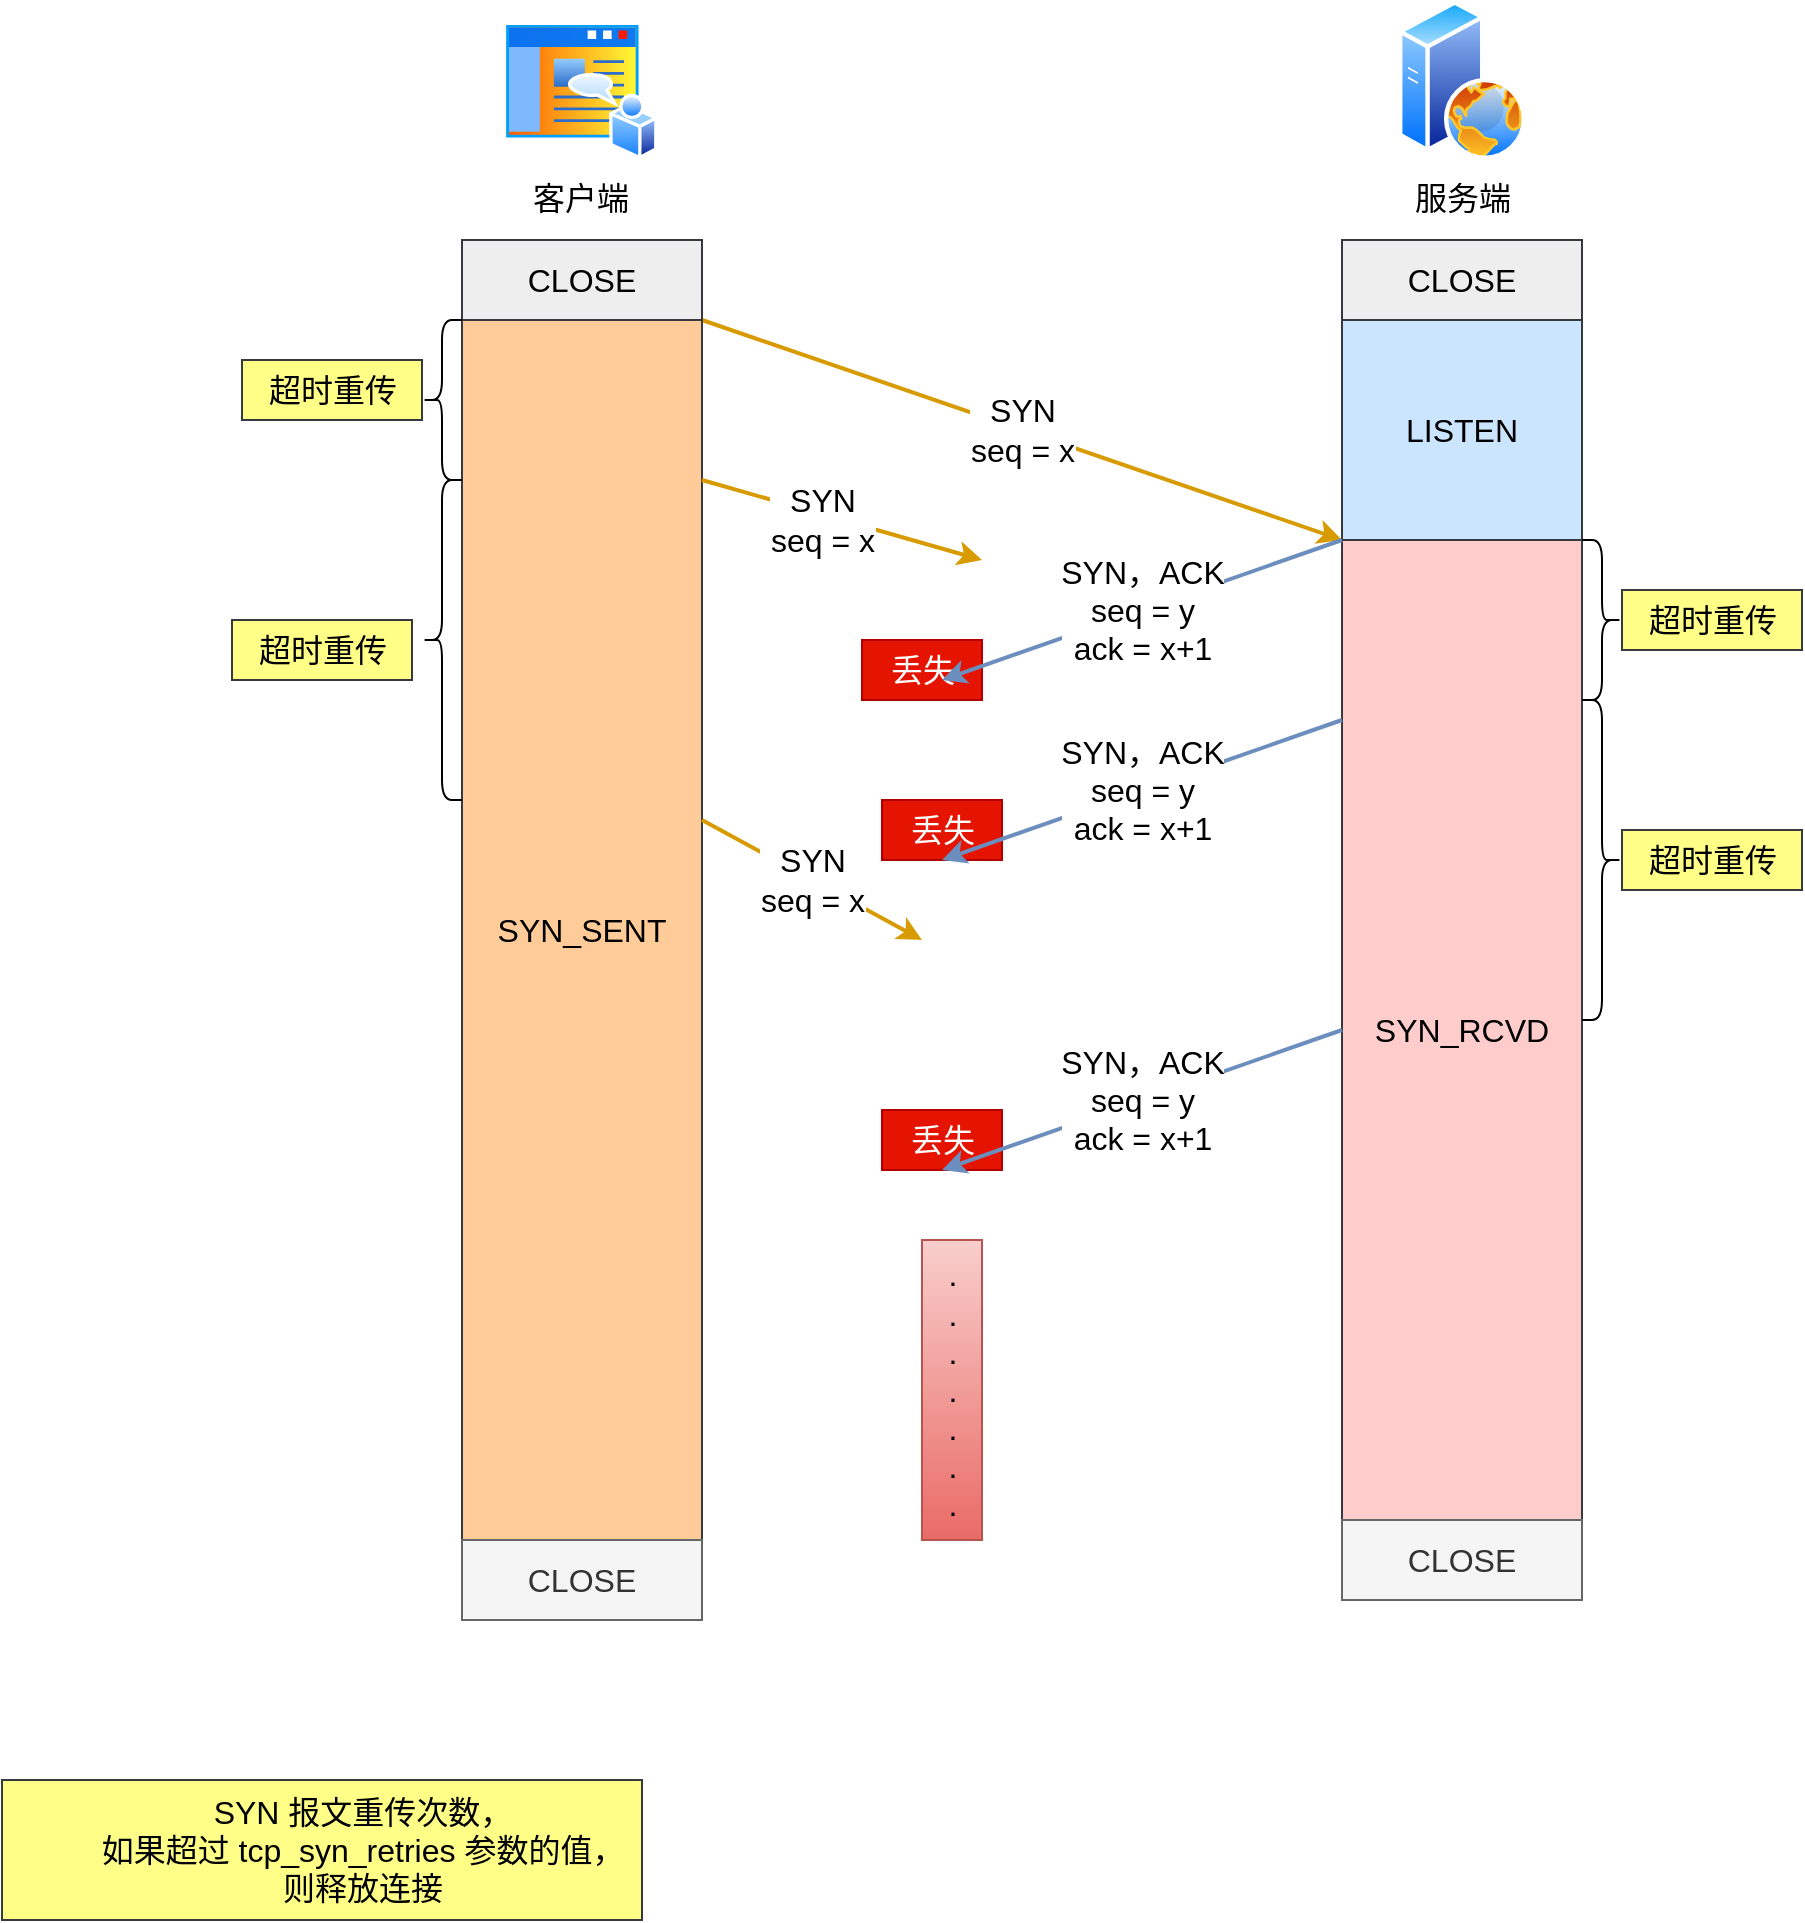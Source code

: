 <mxfile version="20.2.4" type="github">
  <diagram id="YcbZgbcO68XsaDMt3gth" name="第 1 页">
    <mxGraphModel dx="1773" dy="562" grid="1" gridSize="10" guides="1" tooltips="1" connect="1" arrows="1" fold="1" page="1" pageScale="1" pageWidth="827" pageHeight="1169" math="0" shadow="0">
      <root>
        <mxCell id="0" />
        <mxCell id="1" parent="0" />
        <mxCell id="4zzjcm8Y2lMl3Gj6XbMF-27" value="丢失" style="text;html=1;align=center;verticalAlign=middle;resizable=0;points=[];autosize=1;strokeColor=#B20000;fillColor=#e51400;fontSize=16;fontColor=#ffffff;" vertex="1" parent="1">
          <mxGeometry x="330" y="400" width="60" height="30" as="geometry" />
        </mxCell>
        <mxCell id="4zzjcm8Y2lMl3Gj6XbMF-1" value="SYN&lt;br&gt;seq = x" style="rounded=0;orthogonalLoop=1;jettySize=auto;html=1;fontSize=16;exitX=1;exitY=0;exitDx=0;exitDy=0;fillColor=#ffcd28;gradientColor=#ffa500;strokeColor=#d79b00;strokeWidth=2;entryX=0;entryY=1;entryDx=0;entryDy=0;" edge="1" parent="1" source="4zzjcm8Y2lMl3Gj6XbMF-2" target="4zzjcm8Y2lMl3Gj6XbMF-4">
          <mxGeometry relative="1" as="geometry">
            <mxPoint x="350" y="220" as="targetPoint" />
          </mxGeometry>
        </mxCell>
        <mxCell id="4zzjcm8Y2lMl3Gj6XbMF-2" value="SYN_SENT" style="rounded=0;whiteSpace=wrap;html=1;fontSize=16;fillColor=#ffcc99;strokeColor=#36393d;" vertex="1" parent="1">
          <mxGeometry x="120" y="160" width="120" height="610" as="geometry" />
        </mxCell>
        <mxCell id="4zzjcm8Y2lMl3Gj6XbMF-3" value="CLOSE" style="rounded=0;whiteSpace=wrap;html=1;fontSize=16;fillColor=#eeeeee;strokeColor=#36393d;" vertex="1" parent="1">
          <mxGeometry x="120" y="120" width="120" height="40" as="geometry" />
        </mxCell>
        <mxCell id="4zzjcm8Y2lMl3Gj6XbMF-4" value="LISTEN" style="rounded=0;whiteSpace=wrap;html=1;fontSize=16;fillColor=#cce5ff;strokeColor=#36393d;" vertex="1" parent="1">
          <mxGeometry x="560" y="160" width="120" height="110" as="geometry" />
        </mxCell>
        <mxCell id="4zzjcm8Y2lMl3Gj6XbMF-5" value="CLOSE" style="rounded=0;whiteSpace=wrap;html=1;fontSize=16;fillColor=#eeeeee;strokeColor=#36393d;" vertex="1" parent="1">
          <mxGeometry x="560" y="120" width="120" height="40" as="geometry" />
        </mxCell>
        <mxCell id="4zzjcm8Y2lMl3Gj6XbMF-7" value="" style="shape=curlyBracket;whiteSpace=wrap;html=1;rounded=1;fontSize=16;" vertex="1" parent="1">
          <mxGeometry x="100" y="160" width="20" height="80" as="geometry" />
        </mxCell>
        <mxCell id="4zzjcm8Y2lMl3Gj6XbMF-8" value="超时重传" style="text;html=1;align=center;verticalAlign=middle;resizable=0;points=[];autosize=1;strokeColor=#36393d;fillColor=#ffff88;fontSize=16;" vertex="1" parent="1">
          <mxGeometry x="10" y="180" width="90" height="30" as="geometry" />
        </mxCell>
        <mxCell id="4zzjcm8Y2lMl3Gj6XbMF-10" value="" style="shape=curlyBracket;whiteSpace=wrap;html=1;rounded=1;fontSize=16;" vertex="1" parent="1">
          <mxGeometry x="100" y="240" width="20" height="160" as="geometry" />
        </mxCell>
        <mxCell id="4zzjcm8Y2lMl3Gj6XbMF-11" value="超时重传" style="text;html=1;align=center;verticalAlign=middle;resizable=0;points=[];autosize=1;strokeColor=#36393d;fillColor=#ffff88;fontSize=16;" vertex="1" parent="1">
          <mxGeometry x="5" y="310" width="90" height="30" as="geometry" />
        </mxCell>
        <mxCell id="4zzjcm8Y2lMl3Gj6XbMF-12" value="SYN&lt;br&gt;seq = x" style="rounded=0;orthogonalLoop=1;jettySize=auto;html=1;fontSize=16;exitX=1;exitY=0;exitDx=0;exitDy=0;fillColor=#ffcd28;gradientColor=#ffa500;strokeColor=#d79b00;strokeWidth=2;" edge="1" parent="1">
          <mxGeometry relative="1" as="geometry">
            <mxPoint x="350" y="470" as="targetPoint" />
            <mxPoint x="240" y="410" as="sourcePoint" />
          </mxGeometry>
        </mxCell>
        <mxCell id="4zzjcm8Y2lMl3Gj6XbMF-13" value="&lt;blockquote style=&quot;margin: 0 0 0 40px; border: none; padding: 0px;&quot;&gt;SYN 报文重传次数，&lt;/blockquote&gt;&lt;blockquote style=&quot;margin: 0 0 0 40px; border: none; padding: 0px;&quot;&gt;&lt;span style=&quot;background-color: initial;&quot;&gt;如果超过 tcp_syn_retries 参数的值，&lt;/span&gt;&lt;/blockquote&gt;&lt;blockquote style=&quot;margin: 0 0 0 40px; border: none; padding: 0px;&quot;&gt;则释放连接&lt;/blockquote&gt;" style="text;html=1;align=center;verticalAlign=middle;resizable=0;points=[];autosize=1;strokeColor=#36393d;fillColor=#ffff88;fontSize=16;" vertex="1" parent="1">
          <mxGeometry x="-110" y="890" width="320" height="70" as="geometry" />
        </mxCell>
        <mxCell id="4zzjcm8Y2lMl3Gj6XbMF-14" value=".&lt;br&gt;.&lt;br&gt;.&lt;br&gt;.&lt;br&gt;.&lt;br&gt;.&lt;br&gt;.&lt;br&gt;" style="text;html=1;align=center;verticalAlign=middle;resizable=0;points=[];autosize=1;strokeColor=#b85450;fillColor=#f8cecc;fontSize=16;gradientColor=#ea6b66;" vertex="1" parent="1">
          <mxGeometry x="350" y="620" width="30" height="150" as="geometry" />
        </mxCell>
        <mxCell id="4zzjcm8Y2lMl3Gj6XbMF-15" value="CLOSE" style="rounded=0;whiteSpace=wrap;html=1;fontSize=16;fillColor=#f5f5f5;fontColor=#333333;strokeColor=#666666;" vertex="1" parent="1">
          <mxGeometry x="120" y="770" width="120" height="40" as="geometry" />
        </mxCell>
        <mxCell id="4zzjcm8Y2lMl3Gj6XbMF-17" value="丢失" style="text;html=1;align=center;verticalAlign=middle;resizable=0;points=[];autosize=1;strokeColor=#B20000;fillColor=#e51400;fontSize=16;fontColor=#ffffff;" vertex="1" parent="1">
          <mxGeometry x="320" y="320" width="60" height="30" as="geometry" />
        </mxCell>
        <mxCell id="4zzjcm8Y2lMl3Gj6XbMF-18" value="客户端" style="aspect=fixed;perimeter=ellipsePerimeter;html=1;align=center;shadow=0;dashed=0;spacingTop=3;image;image=img/lib/active_directory/home_page.svg;fontSize=16;" vertex="1" parent="1">
          <mxGeometry x="140" y="10" width="77.78" height="70" as="geometry" />
        </mxCell>
        <mxCell id="4zzjcm8Y2lMl3Gj6XbMF-19" value="服务端" style="aspect=fixed;perimeter=ellipsePerimeter;html=1;align=center;shadow=0;dashed=0;spacingTop=3;image;image=img/lib/active_directory/web_server.svg;fontSize=16;" vertex="1" parent="1">
          <mxGeometry x="588" width="64" height="80" as="geometry" />
        </mxCell>
        <mxCell id="4zzjcm8Y2lMl3Gj6XbMF-20" value="SYN_RCVD" style="rounded=0;whiteSpace=wrap;html=1;fontSize=16;fillColor=#ffcccc;strokeColor=#36393d;" vertex="1" parent="1">
          <mxGeometry x="560" y="270" width="120" height="490" as="geometry" />
        </mxCell>
        <mxCell id="4zzjcm8Y2lMl3Gj6XbMF-22" value="SYN，ACK&lt;br&gt;seq = y&lt;br&gt;ack = x+1" style="rounded=0;orthogonalLoop=1;jettySize=auto;html=1;fontSize=16;exitX=0;exitY=0;exitDx=0;exitDy=0;fillColor=#dae8fc;strokeColor=#6c8ebf;strokeWidth=2;" edge="1" parent="1" source="4zzjcm8Y2lMl3Gj6XbMF-20">
          <mxGeometry relative="1" as="geometry">
            <mxPoint x="360" y="340" as="targetPoint" />
            <mxPoint x="250" y="170" as="sourcePoint" />
          </mxGeometry>
        </mxCell>
        <mxCell id="4zzjcm8Y2lMl3Gj6XbMF-23" value="SYN&lt;br&gt;seq = x" style="rounded=0;orthogonalLoop=1;jettySize=auto;html=1;fontSize=16;exitX=1;exitY=0;exitDx=0;exitDy=0;fillColor=#ffcd28;gradientColor=#ffa500;strokeColor=#d79b00;strokeWidth=2;" edge="1" parent="1">
          <mxGeometry x="-0.132" y="-3" relative="1" as="geometry">
            <mxPoint x="380" y="280" as="targetPoint" />
            <mxPoint x="240" y="240" as="sourcePoint" />
            <mxPoint as="offset" />
          </mxGeometry>
        </mxCell>
        <mxCell id="4zzjcm8Y2lMl3Gj6XbMF-24" value="" style="shape=curlyBracket;whiteSpace=wrap;html=1;rounded=1;fontSize=16;rotation=-180;" vertex="1" parent="1">
          <mxGeometry x="680" y="270" width="20" height="80" as="geometry" />
        </mxCell>
        <mxCell id="4zzjcm8Y2lMl3Gj6XbMF-25" value="超时重传" style="text;html=1;align=center;verticalAlign=middle;resizable=0;points=[];autosize=1;strokeColor=#36393d;fillColor=#ffff88;fontSize=16;" vertex="1" parent="1">
          <mxGeometry x="700" y="295" width="90" height="30" as="geometry" />
        </mxCell>
        <mxCell id="4zzjcm8Y2lMl3Gj6XbMF-26" value="SYN，ACK&lt;br&gt;seq = y&lt;br&gt;ack = x+1" style="rounded=0;orthogonalLoop=1;jettySize=auto;html=1;fontSize=16;exitX=0;exitY=0;exitDx=0;exitDy=0;fillColor=#dae8fc;strokeColor=#6c8ebf;strokeWidth=2;" edge="1" parent="1">
          <mxGeometry relative="1" as="geometry">
            <mxPoint x="360" y="430" as="targetPoint" />
            <mxPoint x="560" y="360" as="sourcePoint" />
          </mxGeometry>
        </mxCell>
        <mxCell id="4zzjcm8Y2lMl3Gj6XbMF-28" value="CLOSE" style="rounded=0;whiteSpace=wrap;html=1;fontSize=16;fillColor=#f5f5f5;fontColor=#333333;strokeColor=#666666;" vertex="1" parent="1">
          <mxGeometry x="560" y="760" width="120" height="40" as="geometry" />
        </mxCell>
        <mxCell id="4zzjcm8Y2lMl3Gj6XbMF-29" value="" style="shape=curlyBracket;whiteSpace=wrap;html=1;rounded=1;fontSize=16;rotation=-180;" vertex="1" parent="1">
          <mxGeometry x="680" y="350" width="20" height="160" as="geometry" />
        </mxCell>
        <mxCell id="4zzjcm8Y2lMl3Gj6XbMF-30" value="超时重传" style="text;html=1;align=center;verticalAlign=middle;resizable=0;points=[];autosize=1;strokeColor=#36393d;fillColor=#ffff88;fontSize=16;" vertex="1" parent="1">
          <mxGeometry x="700" y="415" width="90" height="30" as="geometry" />
        </mxCell>
        <mxCell id="4zzjcm8Y2lMl3Gj6XbMF-33" value="丢失" style="text;html=1;align=center;verticalAlign=middle;resizable=0;points=[];autosize=1;strokeColor=#B20000;fillColor=#e51400;fontSize=16;fontColor=#ffffff;" vertex="1" parent="1">
          <mxGeometry x="330" y="555" width="60" height="30" as="geometry" />
        </mxCell>
        <mxCell id="4zzjcm8Y2lMl3Gj6XbMF-34" value="SYN，ACK&lt;br&gt;seq = y&lt;br&gt;ack = x+1" style="rounded=0;orthogonalLoop=1;jettySize=auto;html=1;fontSize=16;exitX=0;exitY=0;exitDx=0;exitDy=0;fillColor=#dae8fc;strokeColor=#6c8ebf;strokeWidth=2;" edge="1" parent="1">
          <mxGeometry relative="1" as="geometry">
            <mxPoint x="360" y="585" as="targetPoint" />
            <mxPoint x="560" y="515" as="sourcePoint" />
          </mxGeometry>
        </mxCell>
      </root>
    </mxGraphModel>
  </diagram>
</mxfile>
